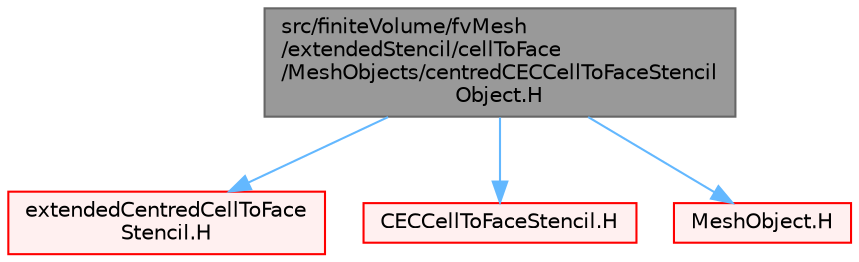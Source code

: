 digraph "src/finiteVolume/fvMesh/extendedStencil/cellToFace/MeshObjects/centredCECCellToFaceStencilObject.H"
{
 // LATEX_PDF_SIZE
  bgcolor="transparent";
  edge [fontname=Helvetica,fontsize=10,labelfontname=Helvetica,labelfontsize=10];
  node [fontname=Helvetica,fontsize=10,shape=box,height=0.2,width=0.4];
  Node1 [id="Node000001",label="src/finiteVolume/fvMesh\l/extendedStencil/cellToFace\l/MeshObjects/centredCECCellToFaceStencil\lObject.H",height=0.2,width=0.4,color="gray40", fillcolor="grey60", style="filled", fontcolor="black",tooltip=" "];
  Node1 -> Node2 [id="edge1_Node000001_Node000002",color="steelblue1",style="solid",tooltip=" "];
  Node2 [id="Node000002",label="extendedCentredCellToFace\lStencil.H",height=0.2,width=0.4,color="red", fillcolor="#FFF0F0", style="filled",URL="$extendedCentredCellToFaceStencil_8H.html",tooltip=" "];
  Node1 -> Node402 [id="edge2_Node000001_Node000402",color="steelblue1",style="solid",tooltip=" "];
  Node402 [id="Node000402",label="CECCellToFaceStencil.H",height=0.2,width=0.4,color="red", fillcolor="#FFF0F0", style="filled",URL="$CECCellToFaceStencil_8H.html",tooltip=" "];
  Node1 -> Node409 [id="edge3_Node000001_Node000409",color="steelblue1",style="solid",tooltip=" "];
  Node409 [id="Node000409",label="MeshObject.H",height=0.2,width=0.4,color="red", fillcolor="#FFF0F0", style="filled",URL="$MeshObject_8H.html",tooltip=" "];
}
